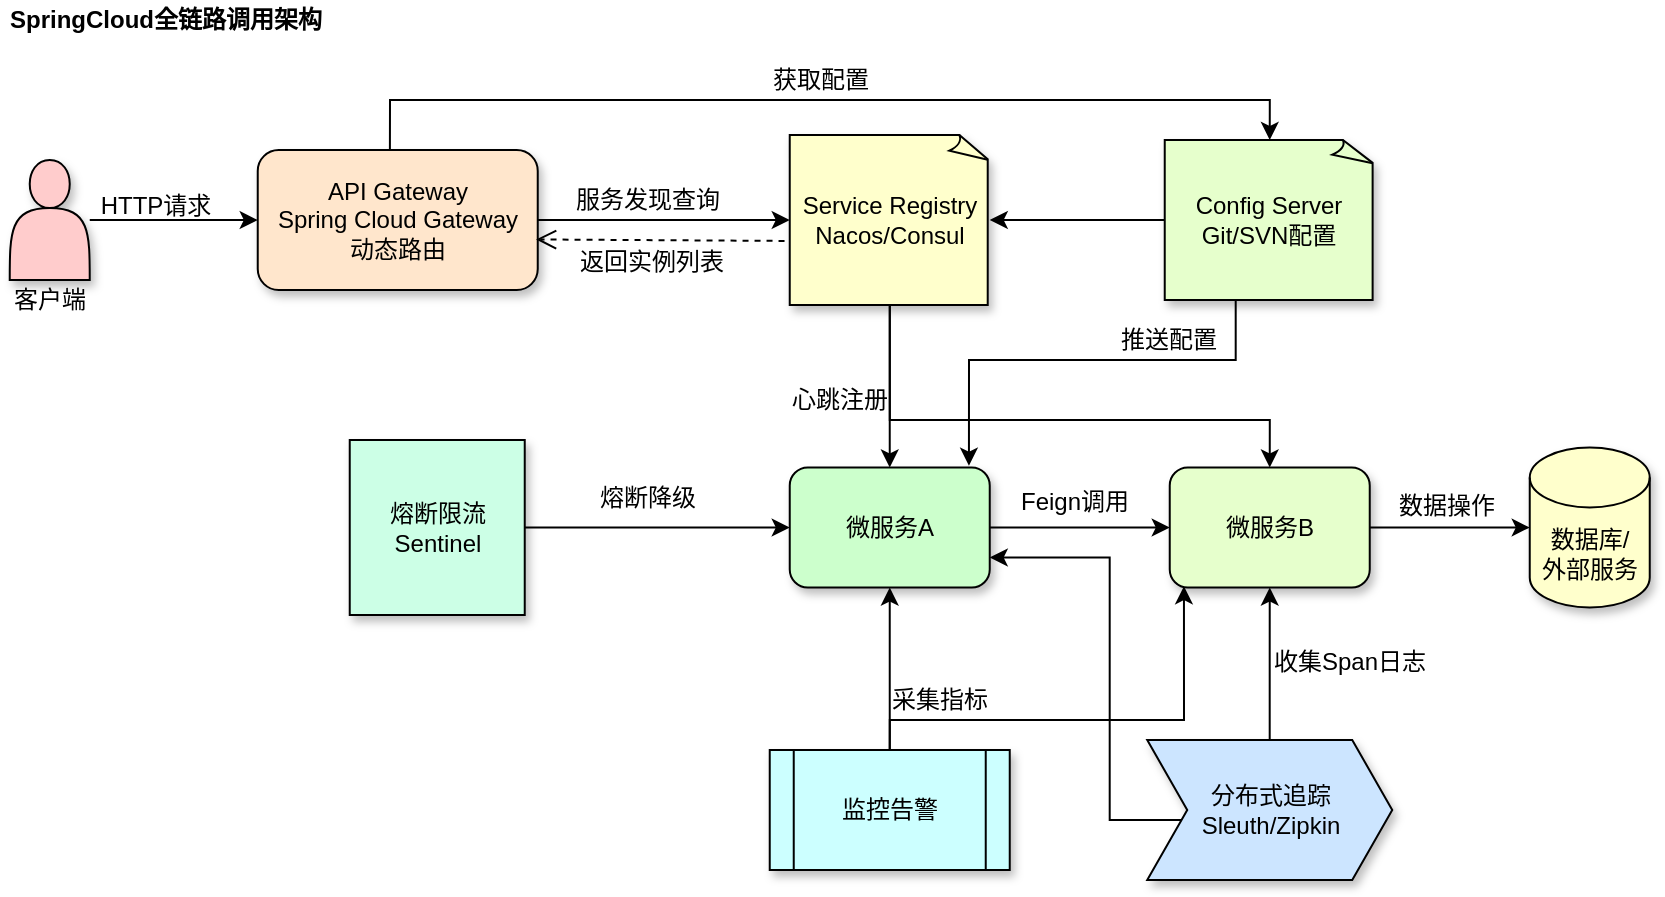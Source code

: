 <mxfile version="28.1.0">
  <diagram name="第 1 页" id="ZEExV5P48Pws8hLEaL9O">
    <mxGraphModel dx="2712" dy="1319" grid="1" gridSize="10" guides="1" tooltips="1" connect="1" arrows="1" fold="1" page="1" pageScale="1" pageWidth="827" pageHeight="1169" math="0" shadow="0">
      <root>
        <mxCell id="0" />
        <mxCell id="1" parent="0" />
        <mxCell id="Mo8PvDtuYaeKryjOyZzO-61" value="" style="group" vertex="1" connectable="0" parent="1">
          <mxGeometry x="110" y="240" width="821.87" height="440" as="geometry" />
        </mxCell>
        <mxCell id="Mo8PvDtuYaeKryjOyZzO-59" value="" style="group" vertex="1" connectable="0" parent="Mo8PvDtuYaeKryjOyZzO-61">
          <mxGeometry y="30" width="821.87" height="410" as="geometry" />
        </mxCell>
        <mxCell id="IjonZkcJv7geGoO6ObHn-82" style="edgeStyle=orthogonalEdgeStyle;rounded=0;orthogonalLoop=1;jettySize=auto;html=1;entryX=0;entryY=0.5;entryDx=0;entryDy=0;" parent="Mo8PvDtuYaeKryjOyZzO-59" source="IjonZkcJv7geGoO6ObHn-72" target="IjonZkcJv7geGoO6ObHn-78" edge="1">
          <mxGeometry relative="1" as="geometry" />
        </mxCell>
        <mxCell id="IjonZkcJv7geGoO6ObHn-72" value="" style="shape=actor;whiteSpace=wrap;html=1;fillColor=#FFCCCC;shadow=1;" parent="Mo8PvDtuYaeKryjOyZzO-59" vertex="1">
          <mxGeometry x="1.87" y="50" width="40" height="60" as="geometry" />
        </mxCell>
        <mxCell id="IjonZkcJv7geGoO6ObHn-75" value="客户端" style="text;strokeColor=none;align=center;fillColor=none;html=1;verticalAlign=middle;whiteSpace=wrap;rounded=0;" parent="Mo8PvDtuYaeKryjOyZzO-59" vertex="1">
          <mxGeometry y="110" width="43.75" height="20" as="geometry" />
        </mxCell>
        <mxCell id="IjonZkcJv7geGoO6ObHn-78" value="API Gateway&lt;br&gt;Spring Cloud&amp;nbsp;Gateway&lt;br&gt;动态路由" style="rounded=1;whiteSpace=wrap;html=1;fillColor=#FFE6CC;shadow=1;" parent="Mo8PvDtuYaeKryjOyZzO-59" vertex="1">
          <mxGeometry x="125.87" y="45" width="140" height="70" as="geometry" />
        </mxCell>
        <mxCell id="Mo8PvDtuYaeKryjOyZzO-46" style="edgeStyle=orthogonalEdgeStyle;rounded=0;orthogonalLoop=1;jettySize=auto;html=1;entryX=0.5;entryY=0;entryDx=0;entryDy=0;" edge="1" parent="Mo8PvDtuYaeKryjOyZzO-59" source="IjonZkcJv7geGoO6ObHn-79" target="IjonZkcJv7geGoO6ObHn-81">
          <mxGeometry relative="1" as="geometry" />
        </mxCell>
        <mxCell id="Mo8PvDtuYaeKryjOyZzO-48" style="edgeStyle=orthogonalEdgeStyle;rounded=0;orthogonalLoop=1;jettySize=auto;html=1;entryX=0.5;entryY=0;entryDx=0;entryDy=0;" edge="1" parent="Mo8PvDtuYaeKryjOyZzO-59" source="IjonZkcJv7geGoO6ObHn-79" target="IjonZkcJv7geGoO6ObHn-91">
          <mxGeometry relative="1" as="geometry">
            <Array as="points">
              <mxPoint x="441.87" y="180" />
              <mxPoint x="631.87" y="180" />
            </Array>
          </mxGeometry>
        </mxCell>
        <mxCell id="IjonZkcJv7geGoO6ObHn-79" value="Service Registry&lt;div&gt;Nacos/Consul&lt;br&gt;&lt;/div&gt;" style="whiteSpace=wrap;html=1;shape=mxgraph.basic.document;fillColor=#FFFFCC;shadow=1;" parent="Mo8PvDtuYaeKryjOyZzO-59" vertex="1">
          <mxGeometry x="391.87" y="37.5" width="100" height="85" as="geometry" />
        </mxCell>
        <mxCell id="Mo8PvDtuYaeKryjOyZzO-45" style="edgeStyle=orthogonalEdgeStyle;rounded=0;orthogonalLoop=1;jettySize=auto;html=1;entryX=0;entryY=0.5;entryDx=0;entryDy=0;" edge="1" parent="Mo8PvDtuYaeKryjOyZzO-59" source="IjonZkcJv7geGoO6ObHn-81" target="IjonZkcJv7geGoO6ObHn-91">
          <mxGeometry relative="1" as="geometry" />
        </mxCell>
        <mxCell id="IjonZkcJv7geGoO6ObHn-81" value="微服务A" style="rounded=1;whiteSpace=wrap;html=1;fillColor=#CCFFCC;shadow=1;" parent="Mo8PvDtuYaeKryjOyZzO-59" vertex="1">
          <mxGeometry x="391.87" y="203.75" width="100" height="60" as="geometry" />
        </mxCell>
        <mxCell id="IjonZkcJv7geGoO6ObHn-83" style="edgeStyle=orthogonalEdgeStyle;rounded=0;orthogonalLoop=1;jettySize=auto;html=1;entryX=0;entryY=0.5;entryDx=0;entryDy=0;entryPerimeter=0;" parent="Mo8PvDtuYaeKryjOyZzO-59" source="IjonZkcJv7geGoO6ObHn-78" target="IjonZkcJv7geGoO6ObHn-79" edge="1">
          <mxGeometry relative="1" as="geometry" />
        </mxCell>
        <mxCell id="Mo8PvDtuYaeKryjOyZzO-56" style="edgeStyle=orthogonalEdgeStyle;rounded=0;orthogonalLoop=1;jettySize=auto;html=1;entryX=0;entryY=0.5;entryDx=0;entryDy=0;" edge="1" parent="Mo8PvDtuYaeKryjOyZzO-59" source="IjonZkcJv7geGoO6ObHn-90" target="IjonZkcJv7geGoO6ObHn-81">
          <mxGeometry relative="1" as="geometry" />
        </mxCell>
        <mxCell id="IjonZkcJv7geGoO6ObHn-90" value="&lt;div&gt;&lt;span style=&quot;background-color: transparent;&quot;&gt;熔断限流&lt;br&gt;&lt;/span&gt;Sentinel&lt;br&gt;&lt;/div&gt;" style="whiteSpace=wrap;html=1;aspect=fixed;fillColor=#CCFFE6;shadow=1;" parent="Mo8PvDtuYaeKryjOyZzO-59" vertex="1">
          <mxGeometry x="171.87" y="190" width="87.5" height="87.5" as="geometry" />
        </mxCell>
        <mxCell id="IjonZkcJv7geGoO6ObHn-91" value="微服务B" style="rounded=1;whiteSpace=wrap;html=1;fillColor=#E6FFCC;shadow=1;" parent="Mo8PvDtuYaeKryjOyZzO-59" vertex="1">
          <mxGeometry x="581.87" y="203.75" width="100" height="60" as="geometry" />
        </mxCell>
        <mxCell id="IjonZkcJv7geGoO6ObHn-95" value="熔断降级" style="text;strokeColor=none;align=center;fillColor=none;html=1;verticalAlign=middle;whiteSpace=wrap;rounded=0;" parent="Mo8PvDtuYaeKryjOyZzO-59" vertex="1">
          <mxGeometry x="295.62" y="207.5" width="50" height="22.5" as="geometry" />
        </mxCell>
        <mxCell id="Mo8PvDtuYaeKryjOyZzO-53" style="edgeStyle=orthogonalEdgeStyle;rounded=0;orthogonalLoop=1;jettySize=auto;html=1;entryX=0.5;entryY=1;entryDx=0;entryDy=0;" edge="1" parent="Mo8PvDtuYaeKryjOyZzO-59" source="IjonZkcJv7geGoO6ObHn-96" target="IjonZkcJv7geGoO6ObHn-91">
          <mxGeometry relative="1" as="geometry" />
        </mxCell>
        <mxCell id="Mo8PvDtuYaeKryjOyZzO-54" style="edgeStyle=orthogonalEdgeStyle;rounded=0;orthogonalLoop=1;jettySize=auto;html=1;entryX=1;entryY=0.75;entryDx=0;entryDy=0;" edge="1" parent="Mo8PvDtuYaeKryjOyZzO-59" source="IjonZkcJv7geGoO6ObHn-96" target="IjonZkcJv7geGoO6ObHn-81">
          <mxGeometry relative="1" as="geometry">
            <Array as="points">
              <mxPoint x="551.87" y="380" />
              <mxPoint x="551.87" y="249" />
            </Array>
          </mxGeometry>
        </mxCell>
        <mxCell id="IjonZkcJv7geGoO6ObHn-96" value="分布式追踪&lt;br&gt;Sleuth/Zipkin" style="shape=step;perimeter=stepPerimeter;whiteSpace=wrap;html=1;fixedSize=1;direction=east;fillColor=#CCE5FF;shadow=1;" parent="Mo8PvDtuYaeKryjOyZzO-59" vertex="1">
          <mxGeometry x="570.62" y="340" width="122.5" height="70" as="geometry" />
        </mxCell>
        <mxCell id="Mo8PvDtuYaeKryjOyZzO-1" value="Config Server&lt;br&gt;Git/SVN&lt;span style=&quot;background-color: transparent;&quot;&gt;配置&lt;/span&gt;" style="whiteSpace=wrap;html=1;shape=mxgraph.basic.document;fillColor=#E6FFCC;shadow=1;" vertex="1" parent="Mo8PvDtuYaeKryjOyZzO-59">
          <mxGeometry x="579.37" y="40" width="105" height="80" as="geometry" />
        </mxCell>
        <mxCell id="Mo8PvDtuYaeKryjOyZzO-3" style="edgeStyle=orthogonalEdgeStyle;rounded=0;orthogonalLoop=1;jettySize=auto;html=1;entryX=1;entryY=0.5;entryDx=0;entryDy=0;entryPerimeter=0;" edge="1" parent="Mo8PvDtuYaeKryjOyZzO-59" source="Mo8PvDtuYaeKryjOyZzO-1" target="IjonZkcJv7geGoO6ObHn-79">
          <mxGeometry relative="1" as="geometry" />
        </mxCell>
        <mxCell id="Mo8PvDtuYaeKryjOyZzO-7" value="推送配置" style="text;strokeColor=none;align=center;fillColor=none;html=1;verticalAlign=middle;whiteSpace=wrap;rounded=0;" vertex="1" parent="Mo8PvDtuYaeKryjOyZzO-59">
          <mxGeometry x="553.87" y="130" width="55" height="20" as="geometry" />
        </mxCell>
        <mxCell id="Mo8PvDtuYaeKryjOyZzO-11" value="收集Span日志" style="text;strokeColor=none;align=center;fillColor=none;html=1;verticalAlign=middle;whiteSpace=wrap;rounded=0;" vertex="1" parent="Mo8PvDtuYaeKryjOyZzO-59">
          <mxGeometry x="631.87" y="292.5" width="80" height="17.5" as="geometry" />
        </mxCell>
        <mxCell id="Mo8PvDtuYaeKryjOyZzO-12" value="数据库/&lt;br&gt;外部服务" style="shape=cylinder3;whiteSpace=wrap;html=1;boundedLbl=1;backgroundOutline=1;size=15;fillColor=#FFFFCC;shadow=1;" vertex="1" parent="Mo8PvDtuYaeKryjOyZzO-59">
          <mxGeometry x="761.87" y="193.75" width="60" height="80" as="geometry" />
        </mxCell>
        <mxCell id="Mo8PvDtuYaeKryjOyZzO-13" style="edgeStyle=orthogonalEdgeStyle;rounded=0;orthogonalLoop=1;jettySize=auto;html=1;entryX=0;entryY=0.5;entryDx=0;entryDy=0;entryPerimeter=0;" edge="1" parent="Mo8PvDtuYaeKryjOyZzO-59" source="IjonZkcJv7geGoO6ObHn-91" target="Mo8PvDtuYaeKryjOyZzO-12">
          <mxGeometry relative="1" as="geometry" />
        </mxCell>
        <mxCell id="Mo8PvDtuYaeKryjOyZzO-50" style="edgeStyle=orthogonalEdgeStyle;rounded=0;orthogonalLoop=1;jettySize=auto;html=1;entryX=0.5;entryY=1;entryDx=0;entryDy=0;" edge="1" parent="Mo8PvDtuYaeKryjOyZzO-59" source="Mo8PvDtuYaeKryjOyZzO-14" target="IjonZkcJv7geGoO6ObHn-81">
          <mxGeometry relative="1" as="geometry" />
        </mxCell>
        <mxCell id="Mo8PvDtuYaeKryjOyZzO-14" value="监控告警" style="shape=process;whiteSpace=wrap;html=1;backgroundOutline=1;fillColor=#CCFFFF;shadow=1;" vertex="1" parent="Mo8PvDtuYaeKryjOyZzO-59">
          <mxGeometry x="381.87" y="345" width="120" height="60" as="geometry" />
        </mxCell>
        <mxCell id="Mo8PvDtuYaeKryjOyZzO-19" value="采集指标" style="text;strokeColor=none;align=center;fillColor=none;html=1;verticalAlign=middle;whiteSpace=wrap;rounded=0;" vertex="1" parent="Mo8PvDtuYaeKryjOyZzO-59">
          <mxGeometry x="441.87" y="310" width="50" height="20" as="geometry" />
        </mxCell>
        <mxCell id="Mo8PvDtuYaeKryjOyZzO-28" value="HTTP请求" style="text;strokeColor=none;align=center;fillColor=none;html=1;verticalAlign=middle;whiteSpace=wrap;rounded=0;" vertex="1" parent="Mo8PvDtuYaeKryjOyZzO-59">
          <mxGeometry x="41.87" y="65" width="66.25" height="15" as="geometry" />
        </mxCell>
        <mxCell id="Mo8PvDtuYaeKryjOyZzO-29" value="服务发现查询" style="text;strokeColor=none;align=center;fillColor=none;html=1;verticalAlign=middle;whiteSpace=wrap;rounded=0;" vertex="1" parent="Mo8PvDtuYaeKryjOyZzO-59">
          <mxGeometry x="281.87" y="60" width="77.5" height="20" as="geometry" />
        </mxCell>
        <mxCell id="Mo8PvDtuYaeKryjOyZzO-30" style="edgeStyle=orthogonalEdgeStyle;rounded=0;orthogonalLoop=1;jettySize=auto;html=1;entryX=0.5;entryY=0;entryDx=0;entryDy=0;entryPerimeter=0;exitX=0.472;exitY=0.004;exitDx=0;exitDy=0;exitPerimeter=0;" edge="1" parent="Mo8PvDtuYaeKryjOyZzO-59" source="IjonZkcJv7geGoO6ObHn-78" target="Mo8PvDtuYaeKryjOyZzO-1">
          <mxGeometry relative="1" as="geometry" />
        </mxCell>
        <mxCell id="Mo8PvDtuYaeKryjOyZzO-31" value="获取配置" style="text;strokeColor=none;align=center;fillColor=none;html=1;verticalAlign=middle;whiteSpace=wrap;rounded=0;" vertex="1" parent="Mo8PvDtuYaeKryjOyZzO-59">
          <mxGeometry x="381.87" width="51.25" height="20" as="geometry" />
        </mxCell>
        <mxCell id="Mo8PvDtuYaeKryjOyZzO-35" value="Feign调用" style="text;strokeColor=none;align=center;fillColor=none;html=1;verticalAlign=middle;whiteSpace=wrap;rounded=0;" vertex="1" parent="Mo8PvDtuYaeKryjOyZzO-59">
          <mxGeometry x="501.87" y="211.25" width="65" height="20" as="geometry" />
        </mxCell>
        <mxCell id="Mo8PvDtuYaeKryjOyZzO-36" value="数据操作" style="text;strokeColor=none;align=center;fillColor=none;html=1;verticalAlign=middle;whiteSpace=wrap;rounded=0;" vertex="1" parent="Mo8PvDtuYaeKryjOyZzO-59">
          <mxGeometry x="693.12" y="213.75" width="55" height="17.5" as="geometry" />
        </mxCell>
        <mxCell id="Mo8PvDtuYaeKryjOyZzO-37" value="" style="html=1;verticalAlign=bottom;endArrow=open;dashed=1;endSize=8;curved=0;rounded=0;exitX=-0.026;exitY=0.623;exitDx=0;exitDy=0;exitPerimeter=0;entryX=0.994;entryY=0.639;entryDx=0;entryDy=0;entryPerimeter=0;" edge="1" parent="Mo8PvDtuYaeKryjOyZzO-59" source="IjonZkcJv7geGoO6ObHn-79" target="IjonZkcJv7geGoO6ObHn-78">
          <mxGeometry relative="1" as="geometry">
            <mxPoint x="371.87" y="90" as="sourcePoint" />
            <mxPoint x="281.87" y="90" as="targetPoint" />
          </mxGeometry>
        </mxCell>
        <mxCell id="Mo8PvDtuYaeKryjOyZzO-38" value="返回实例列表" style="text;strokeColor=none;align=center;fillColor=none;html=1;verticalAlign=middle;whiteSpace=wrap;rounded=0;" vertex="1" parent="Mo8PvDtuYaeKryjOyZzO-59">
          <mxGeometry x="285.62" y="92.5" width="73.75" height="17.5" as="geometry" />
        </mxCell>
        <mxCell id="Mo8PvDtuYaeKryjOyZzO-40" value="心跳注册" style="text;strokeColor=none;align=center;fillColor=none;html=1;verticalAlign=middle;whiteSpace=wrap;rounded=0;" vertex="1" parent="Mo8PvDtuYaeKryjOyZzO-59">
          <mxGeometry x="391.87" y="160" width="50" height="20" as="geometry" />
        </mxCell>
        <mxCell id="Mo8PvDtuYaeKryjOyZzO-55" style="edgeStyle=orthogonalEdgeStyle;rounded=0;orthogonalLoop=1;jettySize=auto;html=1;entryX=0.071;entryY=0.989;entryDx=0;entryDy=0;entryPerimeter=0;exitX=0.5;exitY=0;exitDx=0;exitDy=0;" edge="1" parent="Mo8PvDtuYaeKryjOyZzO-59" source="Mo8PvDtuYaeKryjOyZzO-14" target="IjonZkcJv7geGoO6ObHn-91">
          <mxGeometry relative="1" as="geometry">
            <Array as="points">
              <mxPoint x="441.87" y="330" />
              <mxPoint x="588.87" y="330" />
            </Array>
          </mxGeometry>
        </mxCell>
        <mxCell id="Mo8PvDtuYaeKryjOyZzO-57" style="edgeStyle=orthogonalEdgeStyle;rounded=0;orthogonalLoop=1;jettySize=auto;html=1;entryX=0.896;entryY=-0.015;entryDx=0;entryDy=0;entryPerimeter=0;exitX=0.5;exitY=1;exitDx=0;exitDy=0;exitPerimeter=0;" edge="1" parent="Mo8PvDtuYaeKryjOyZzO-59" source="Mo8PvDtuYaeKryjOyZzO-1" target="IjonZkcJv7geGoO6ObHn-81">
          <mxGeometry relative="1" as="geometry">
            <Array as="points">
              <mxPoint x="614.87" y="150" />
              <mxPoint x="481.87" y="150" />
            </Array>
          </mxGeometry>
        </mxCell>
        <mxCell id="Mo8PvDtuYaeKryjOyZzO-60" value="&lt;b&gt;SpringCloud全链路调用架构&lt;/b&gt;" style="text;strokeColor=none;align=center;fillColor=none;html=1;verticalAlign=middle;whiteSpace=wrap;rounded=0;" vertex="1" parent="Mo8PvDtuYaeKryjOyZzO-61">
          <mxGeometry width="160" height="20" as="geometry" />
        </mxCell>
      </root>
    </mxGraphModel>
  </diagram>
</mxfile>
